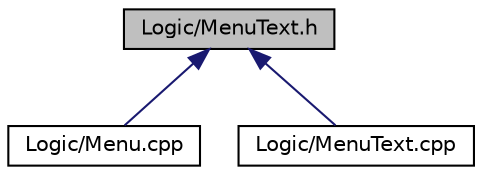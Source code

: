 digraph "Logic/MenuText.h"
{
  edge [fontname="Helvetica",fontsize="10",labelfontname="Helvetica",labelfontsize="10"];
  node [fontname="Helvetica",fontsize="10",shape=record];
  Node1 [label="Logic/MenuText.h",height=0.2,width=0.4,color="black", fillcolor="grey75", style="filled", fontcolor="black"];
  Node1 -> Node2 [dir="back",color="midnightblue",fontsize="10",style="solid"];
  Node2 [label="Logic/Menu.cpp",height=0.2,width=0.4,color="black", fillcolor="white", style="filled",URL="$Menu_8cpp.html"];
  Node1 -> Node3 [dir="back",color="midnightblue",fontsize="10",style="solid"];
  Node3 [label="Logic/MenuText.cpp",height=0.2,width=0.4,color="black", fillcolor="white", style="filled",URL="$MenuText_8cpp.html"];
}
